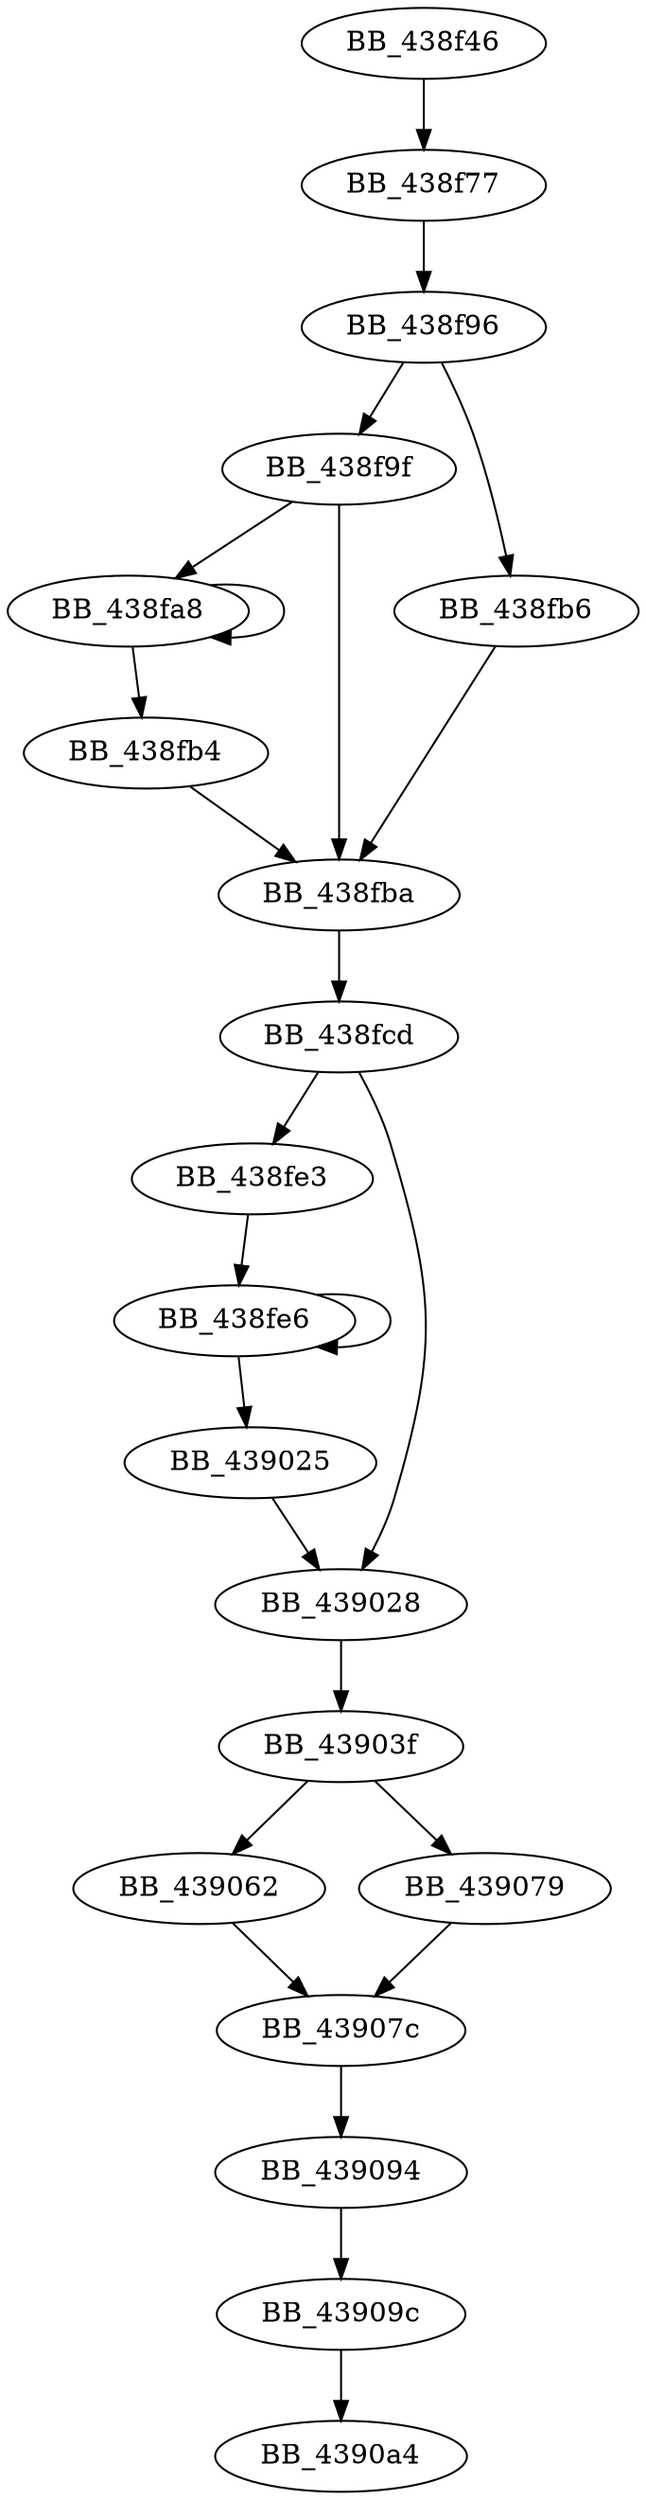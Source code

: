 DiGraph sub_438F46{
BB_438f46->BB_438f77
BB_438f77->BB_438f96
BB_438f96->BB_438f9f
BB_438f96->BB_438fb6
BB_438f9f->BB_438fa8
BB_438f9f->BB_438fba
BB_438fa8->BB_438fa8
BB_438fa8->BB_438fb4
BB_438fb4->BB_438fba
BB_438fb6->BB_438fba
BB_438fba->BB_438fcd
BB_438fcd->BB_438fe3
BB_438fcd->BB_439028
BB_438fe3->BB_438fe6
BB_438fe6->BB_438fe6
BB_438fe6->BB_439025
BB_439025->BB_439028
BB_439028->BB_43903f
BB_43903f->BB_439062
BB_43903f->BB_439079
BB_439062->BB_43907c
BB_439079->BB_43907c
BB_43907c->BB_439094
BB_439094->BB_43909c
BB_43909c->BB_4390a4
}

